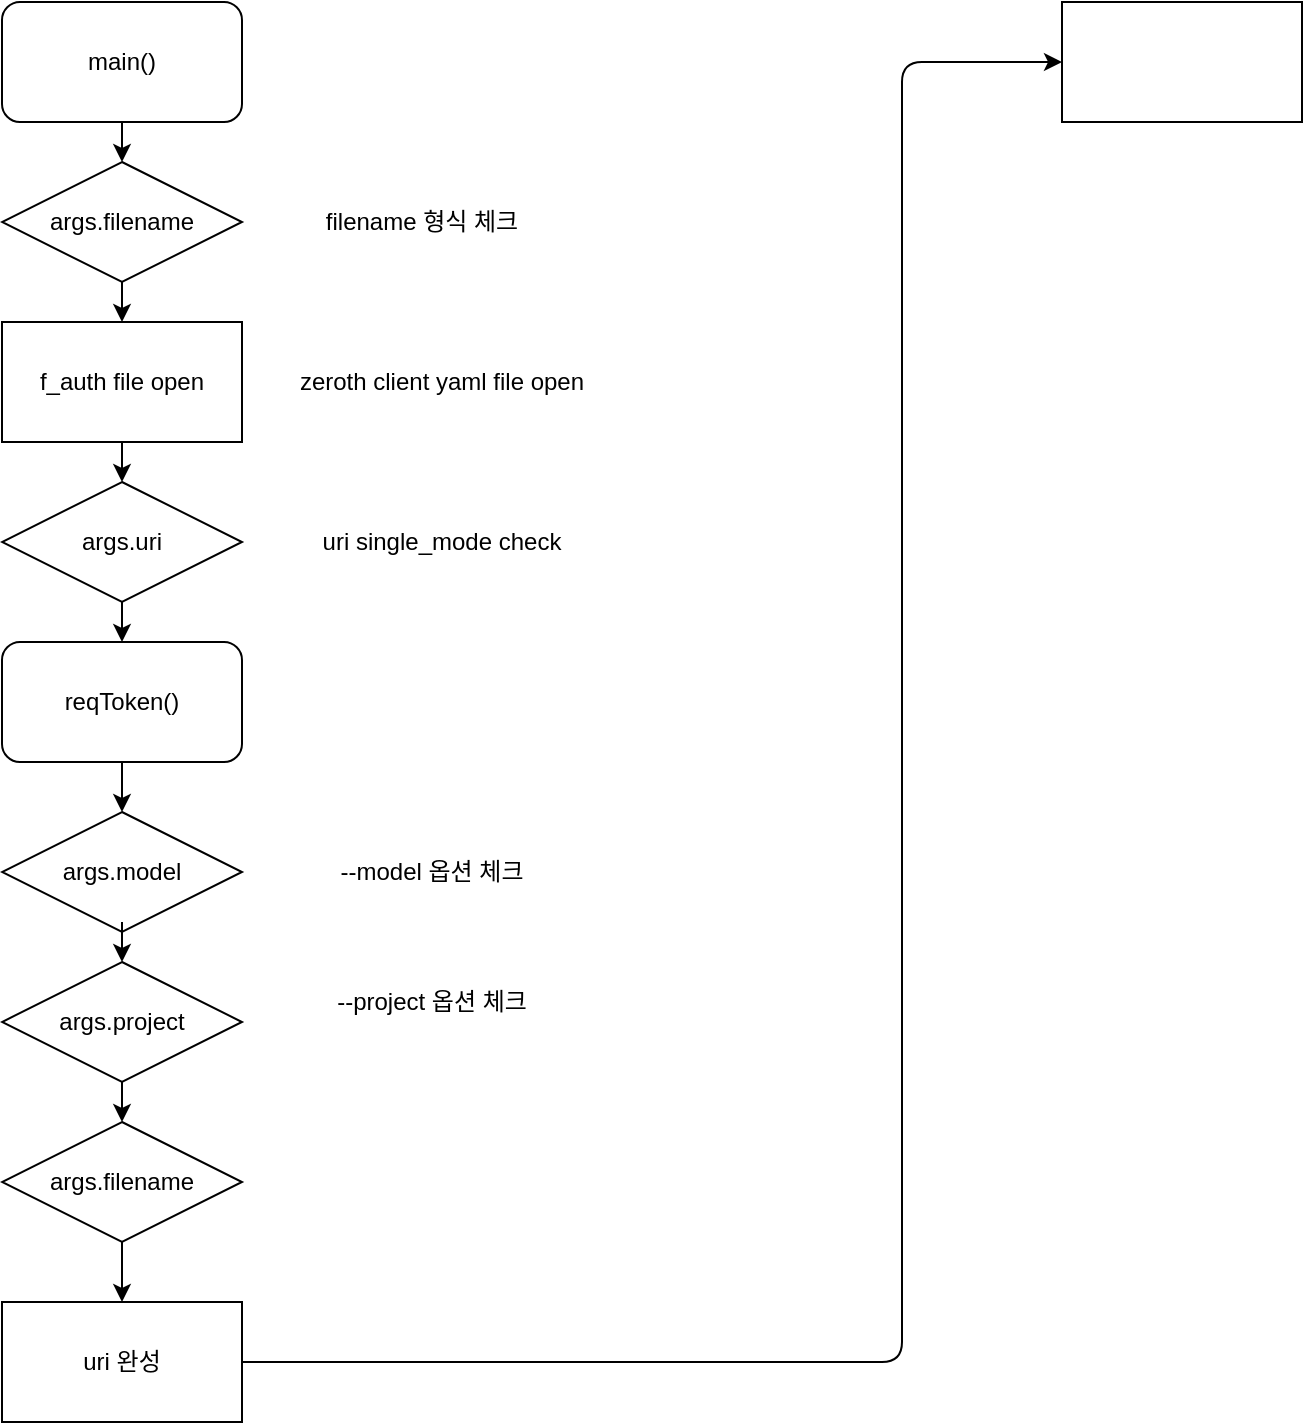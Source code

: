 <mxfile version="14.9.4" type="github">
  <diagram id="sEROPakHyFahvjbdkEml" name="Page-1">
    <mxGraphModel dx="1162" dy="640" grid="1" gridSize="10" guides="1" tooltips="1" connect="1" arrows="1" fold="1" page="1" pageScale="1" pageWidth="1100" pageHeight="850" math="0" shadow="0">
      <root>
        <mxCell id="0" />
        <mxCell id="1" parent="0" />
        <mxCell id="N1FK3utdlKtRkK0WbqIv-13" value="f_auth file open" style="rounded=0;whiteSpace=wrap;html=1;" vertex="1" parent="1">
          <mxGeometry x="80" y="180" width="120" height="60" as="geometry" />
        </mxCell>
        <mxCell id="N1FK3utdlKtRkK0WbqIv-14" value="args.filename" style="rhombus;whiteSpace=wrap;html=1;" vertex="1" parent="1">
          <mxGeometry x="80" y="100" width="120" height="60" as="geometry" />
        </mxCell>
        <mxCell id="N1FK3utdlKtRkK0WbqIv-21" value="" style="endArrow=classic;html=1;exitX=0.5;exitY=1;exitDx=0;exitDy=0;entryX=0.5;entryY=0;entryDx=0;entryDy=0;" edge="1" parent="1" source="N1FK3utdlKtRkK0WbqIv-14" target="N1FK3utdlKtRkK0WbqIv-13">
          <mxGeometry width="50" height="50" relative="1" as="geometry">
            <mxPoint x="480" y="250" as="sourcePoint" />
            <mxPoint x="140" y="190" as="targetPoint" />
          </mxGeometry>
        </mxCell>
        <mxCell id="N1FK3utdlKtRkK0WbqIv-22" value="main()" style="rounded=1;whiteSpace=wrap;html=1;" vertex="1" parent="1">
          <mxGeometry x="80" y="20" width="120" height="60" as="geometry" />
        </mxCell>
        <mxCell id="N1FK3utdlKtRkK0WbqIv-24" value="args.uri" style="rhombus;whiteSpace=wrap;html=1;" vertex="1" parent="1">
          <mxGeometry x="80" y="260" width="120" height="60" as="geometry" />
        </mxCell>
        <mxCell id="N1FK3utdlKtRkK0WbqIv-26" value="reqToken()" style="rounded=1;whiteSpace=wrap;html=1;" vertex="1" parent="1">
          <mxGeometry x="80" y="340" width="120" height="60" as="geometry" />
        </mxCell>
        <mxCell id="N1FK3utdlKtRkK0WbqIv-27" value="args.model" style="rhombus;whiteSpace=wrap;html=1;" vertex="1" parent="1">
          <mxGeometry x="80" y="425" width="120" height="60" as="geometry" />
        </mxCell>
        <mxCell id="N1FK3utdlKtRkK0WbqIv-28" value="args.project" style="rhombus;whiteSpace=wrap;html=1;" vertex="1" parent="1">
          <mxGeometry x="80" y="500" width="120" height="60" as="geometry" />
        </mxCell>
        <mxCell id="N1FK3utdlKtRkK0WbqIv-29" value="args.filename" style="rhombus;whiteSpace=wrap;html=1;" vertex="1" parent="1">
          <mxGeometry x="80" y="580" width="120" height="60" as="geometry" />
        </mxCell>
        <mxCell id="N1FK3utdlKtRkK0WbqIv-32" value="uri 완성" style="rounded=0;whiteSpace=wrap;html=1;" vertex="1" parent="1">
          <mxGeometry x="80" y="670" width="120" height="60" as="geometry" />
        </mxCell>
        <mxCell id="N1FK3utdlKtRkK0WbqIv-33" value="" style="endArrow=classic;html=1;entryX=0.5;entryY=0;entryDx=0;entryDy=0;" edge="1" parent="1" target="N1FK3utdlKtRkK0WbqIv-24">
          <mxGeometry width="50" height="50" relative="1" as="geometry">
            <mxPoint x="140" y="240" as="sourcePoint" />
            <mxPoint x="150" y="190" as="targetPoint" />
          </mxGeometry>
        </mxCell>
        <mxCell id="N1FK3utdlKtRkK0WbqIv-34" value="" style="endArrow=classic;html=1;entryX=0.5;entryY=0;entryDx=0;entryDy=0;" edge="1" parent="1" target="N1FK3utdlKtRkK0WbqIv-26">
          <mxGeometry width="50" height="50" relative="1" as="geometry">
            <mxPoint x="140" y="320" as="sourcePoint" />
            <mxPoint x="160" y="200" as="targetPoint" />
          </mxGeometry>
        </mxCell>
        <mxCell id="N1FK3utdlKtRkK0WbqIv-35" value="" style="endArrow=classic;html=1;exitX=0.5;exitY=1;exitDx=0;exitDy=0;entryX=0.5;entryY=0;entryDx=0;entryDy=0;" edge="1" parent="1" source="N1FK3utdlKtRkK0WbqIv-26" target="N1FK3utdlKtRkK0WbqIv-27">
          <mxGeometry width="50" height="50" relative="1" as="geometry">
            <mxPoint x="170" y="190" as="sourcePoint" />
            <mxPoint x="170" y="210" as="targetPoint" />
          </mxGeometry>
        </mxCell>
        <mxCell id="N1FK3utdlKtRkK0WbqIv-36" value="" style="endArrow=classic;html=1;entryX=0.5;entryY=0;entryDx=0;entryDy=0;" edge="1" parent="1" target="N1FK3utdlKtRkK0WbqIv-28">
          <mxGeometry width="50" height="50" relative="1" as="geometry">
            <mxPoint x="140" y="480" as="sourcePoint" />
            <mxPoint x="180" y="220" as="targetPoint" />
          </mxGeometry>
        </mxCell>
        <mxCell id="N1FK3utdlKtRkK0WbqIv-37" value="" style="endArrow=classic;html=1;exitX=0.5;exitY=1;exitDx=0;exitDy=0;entryX=0.5;entryY=0;entryDx=0;entryDy=0;" edge="1" parent="1" source="N1FK3utdlKtRkK0WbqIv-28" target="N1FK3utdlKtRkK0WbqIv-29">
          <mxGeometry width="50" height="50" relative="1" as="geometry">
            <mxPoint x="190" y="210" as="sourcePoint" />
            <mxPoint x="150" y="590" as="targetPoint" />
          </mxGeometry>
        </mxCell>
        <mxCell id="N1FK3utdlKtRkK0WbqIv-38" value="" style="endArrow=classic;html=1;exitX=0.5;exitY=1;exitDx=0;exitDy=0;entryX=0.5;entryY=0;entryDx=0;entryDy=0;" edge="1" parent="1" source="N1FK3utdlKtRkK0WbqIv-29" target="N1FK3utdlKtRkK0WbqIv-32">
          <mxGeometry width="50" height="50" relative="1" as="geometry">
            <mxPoint x="200" y="220" as="sourcePoint" />
            <mxPoint x="200" y="240" as="targetPoint" />
          </mxGeometry>
        </mxCell>
        <mxCell id="N1FK3utdlKtRkK0WbqIv-39" value="" style="rounded=0;whiteSpace=wrap;html=1;" vertex="1" parent="1">
          <mxGeometry x="610" y="20" width="120" height="60" as="geometry" />
        </mxCell>
        <mxCell id="N1FK3utdlKtRkK0WbqIv-40" value="" style="endArrow=classic;html=1;exitX=1;exitY=0.5;exitDx=0;exitDy=0;entryX=0;entryY=0.5;entryDx=0;entryDy=0;" edge="1" parent="1" source="N1FK3utdlKtRkK0WbqIv-32" target="N1FK3utdlKtRkK0WbqIv-39">
          <mxGeometry width="50" height="50" relative="1" as="geometry">
            <mxPoint x="440" y="600" as="sourcePoint" />
            <mxPoint x="370" y="50" as="targetPoint" />
            <Array as="points">
              <mxPoint x="530" y="700" />
              <mxPoint x="530" y="50" />
            </Array>
          </mxGeometry>
        </mxCell>
        <mxCell id="N1FK3utdlKtRkK0WbqIv-42" value="filename 형식 체크" style="text;html=1;strokeColor=none;fillColor=none;align=center;verticalAlign=middle;whiteSpace=wrap;rounded=0;" vertex="1" parent="1">
          <mxGeometry x="220" y="120" width="140" height="20" as="geometry" />
        </mxCell>
        <mxCell id="N1FK3utdlKtRkK0WbqIv-43" value="zeroth client yaml file open" style="text;html=1;strokeColor=none;fillColor=none;align=center;verticalAlign=middle;whiteSpace=wrap;rounded=0;" vertex="1" parent="1">
          <mxGeometry x="220" y="200" width="160" height="20" as="geometry" />
        </mxCell>
        <mxCell id="N1FK3utdlKtRkK0WbqIv-44" value="uri single_mode check" style="text;html=1;strokeColor=none;fillColor=none;align=center;verticalAlign=middle;whiteSpace=wrap;rounded=0;" vertex="1" parent="1">
          <mxGeometry x="220" y="280" width="160" height="20" as="geometry" />
        </mxCell>
        <mxCell id="N1FK3utdlKtRkK0WbqIv-45" value="--model 옵션 체크" style="text;html=1;strokeColor=none;fillColor=none;align=center;verticalAlign=middle;whiteSpace=wrap;rounded=0;" vertex="1" parent="1">
          <mxGeometry x="230" y="445" width="130" height="20" as="geometry" />
        </mxCell>
        <mxCell id="N1FK3utdlKtRkK0WbqIv-46" value="" style="endArrow=classic;html=1;exitX=0.5;exitY=1;exitDx=0;exitDy=0;" edge="1" parent="1" source="N1FK3utdlKtRkK0WbqIv-22" target="N1FK3utdlKtRkK0WbqIv-14">
          <mxGeometry width="50" height="50" relative="1" as="geometry">
            <mxPoint x="440" y="220" as="sourcePoint" />
            <mxPoint x="260" y="100" as="targetPoint" />
          </mxGeometry>
        </mxCell>
        <mxCell id="N1FK3utdlKtRkK0WbqIv-47" value="--project 옵션 체크" style="text;html=1;strokeColor=none;fillColor=none;align=center;verticalAlign=middle;whiteSpace=wrap;rounded=0;" vertex="1" parent="1">
          <mxGeometry x="235" y="510" width="120" height="20" as="geometry" />
        </mxCell>
      </root>
    </mxGraphModel>
  </diagram>
</mxfile>
